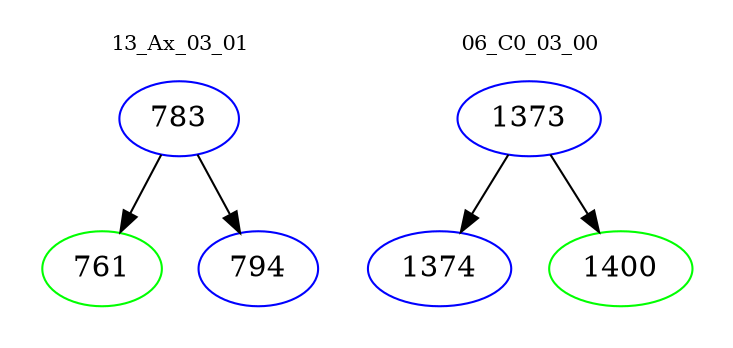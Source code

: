 digraph{
subgraph cluster_0 {
color = white
label = "13_Ax_03_01";
fontsize=10;
T0_783 [label="783", color="blue"]
T0_783 -> T0_761 [color="black"]
T0_761 [label="761", color="green"]
T0_783 -> T0_794 [color="black"]
T0_794 [label="794", color="blue"]
}
subgraph cluster_1 {
color = white
label = "06_C0_03_00";
fontsize=10;
T1_1373 [label="1373", color="blue"]
T1_1373 -> T1_1374 [color="black"]
T1_1374 [label="1374", color="blue"]
T1_1373 -> T1_1400 [color="black"]
T1_1400 [label="1400", color="green"]
}
}
